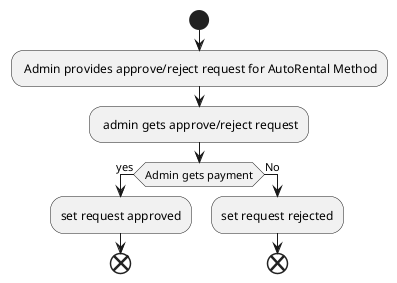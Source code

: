 @startuml

start
   : Admin provides approve/reject request for AutoRental Method;
   : admin gets approve/reject request;
if (Admin gets payment) then (yes);

    :set request approved;
    end;
    else (No)
     :set request rejected;
    end;
@enduml